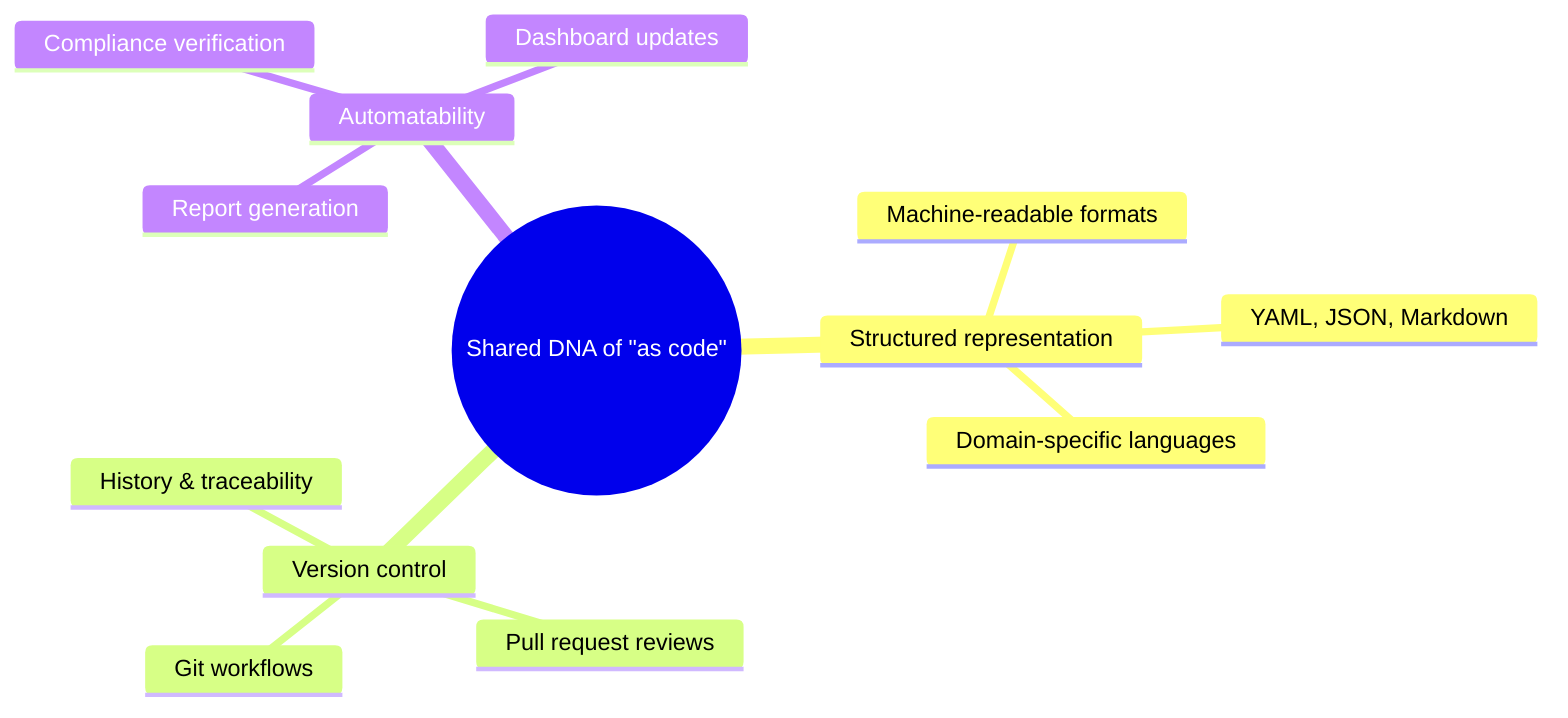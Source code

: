 %%{init: {"theme": "base", "themeVariables": {"primaryColor": "#1E3A8A", "primaryTextColor": "#F8FAFC", "secondaryColor": "#2563EB", "tertiaryColor": "#BFDBFE", "background": "#F8FAFF", "lineColor": "#1E3A8A", "textColor": "#0F172A", "fontFamily": "Inter, 'Segoe UI', sans-serif", "mindmapBranchColor": "#1E3A8A", "mindmapLeafColor": "#2563EB"}}}%%
mindmap
  root((Shared DNA of "as code"))
    Structured representation
      Machine-readable formats
      YAML, JSON, Markdown
      Domain-specific languages
    Version control
      Git workflows
      Pull request reviews
      History & traceability
    Automatability
      Report generation
      Compliance verification
      Dashboard updates